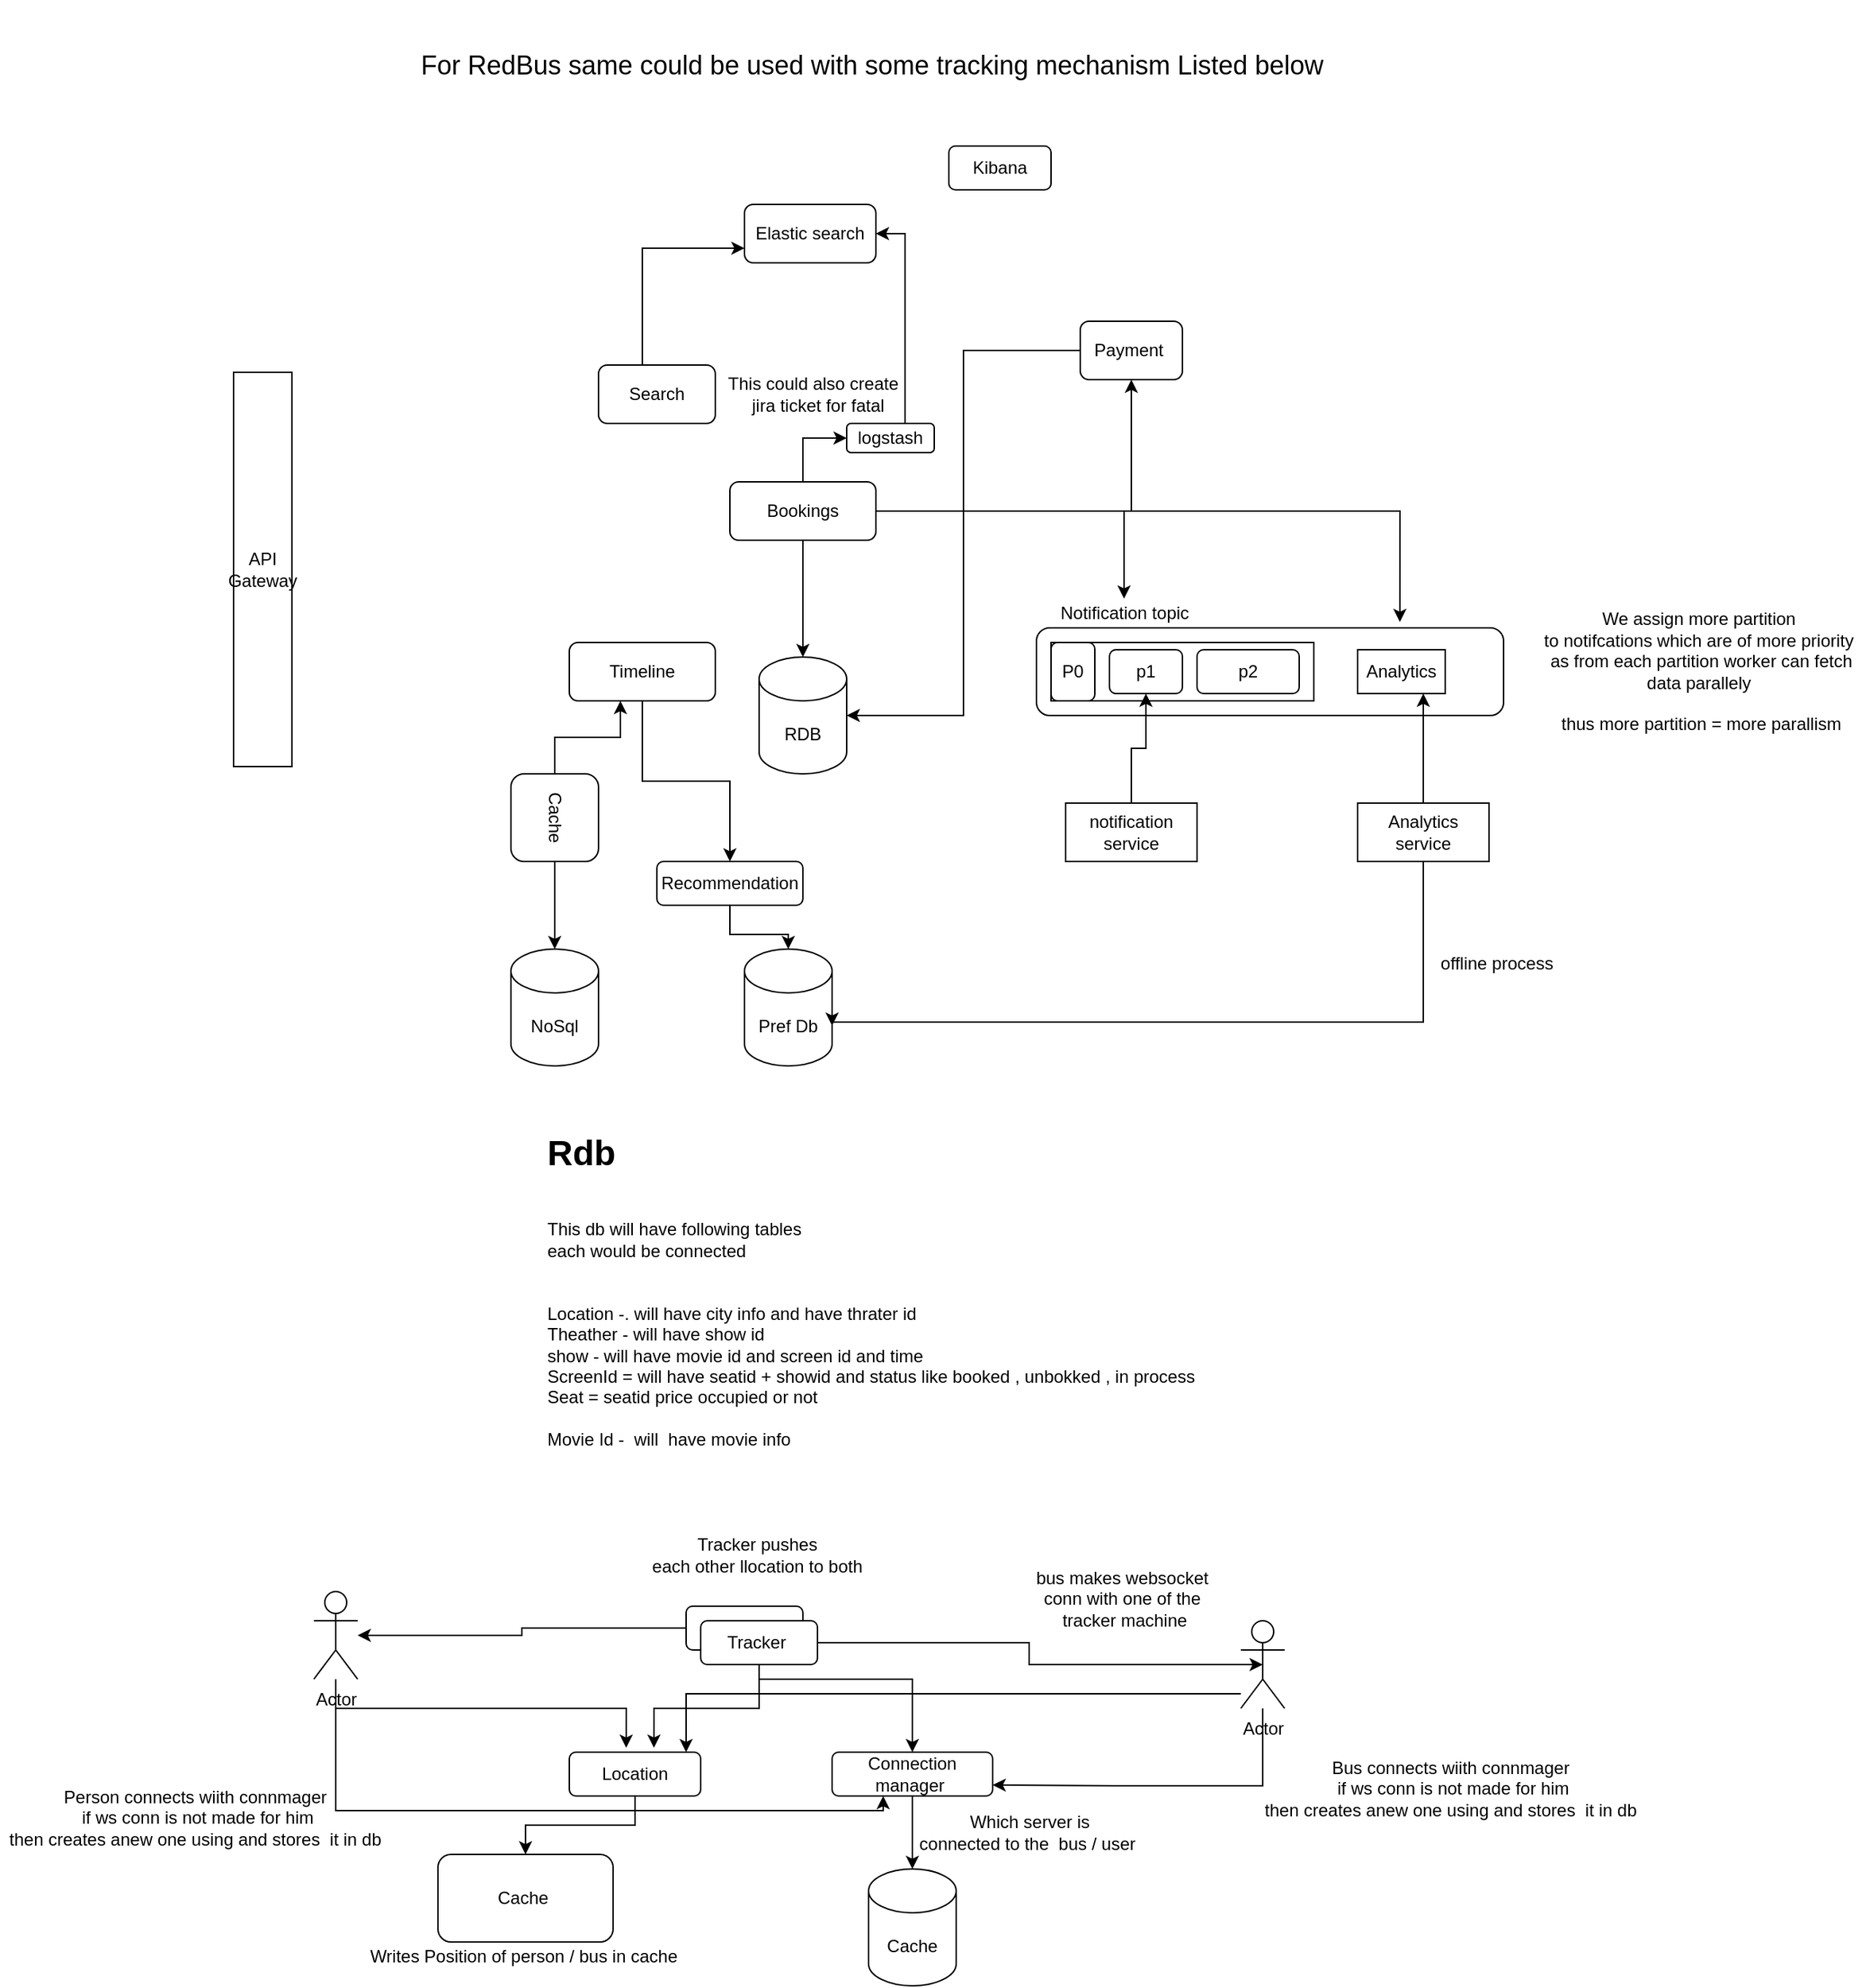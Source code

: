 <mxfile version="17.5.0" type="github"><diagram id="NhWN8IrUwCV51HmQjyq3" name="Page-1"><mxGraphModel dx="1108" dy="1634" grid="1" gridSize="10" guides="1" tooltips="1" connect="1" arrows="1" fold="1" page="1" pageScale="1" pageWidth="1920" pageHeight="1200" math="0" shadow="0"><root><mxCell id="0"/><mxCell id="1" parent="0"/><mxCell id="vQUW3lSwCaicsXPOgeBh-1" value="API&lt;br&gt;Gateway" style="rounded=0;whiteSpace=wrap;html=1;" vertex="1" parent="1"><mxGeometry x="160" y="155" width="40" height="270" as="geometry"/></mxCell><mxCell id="vQUW3lSwCaicsXPOgeBh-2" style="edgeStyle=orthogonalEdgeStyle;rounded=0;orthogonalLoop=1;jettySize=auto;html=1;entryX=0;entryY=0.75;entryDx=0;entryDy=0;" edge="1" parent="1" source="vQUW3lSwCaicsXPOgeBh-3" target="vQUW3lSwCaicsXPOgeBh-4"><mxGeometry relative="1" as="geometry"><Array as="points"><mxPoint x="440" y="70"/></Array></mxGeometry></mxCell><mxCell id="vQUW3lSwCaicsXPOgeBh-3" value="Search" style="rounded=1;whiteSpace=wrap;html=1;" vertex="1" parent="1"><mxGeometry x="410" y="150" width="80" height="40" as="geometry"/></mxCell><mxCell id="vQUW3lSwCaicsXPOgeBh-4" value="Elastic search" style="rounded=1;whiteSpace=wrap;html=1;" vertex="1" parent="1"><mxGeometry x="510" y="40" width="90" height="40" as="geometry"/></mxCell><mxCell id="vQUW3lSwCaicsXPOgeBh-5" style="edgeStyle=orthogonalEdgeStyle;rounded=0;orthogonalLoop=1;jettySize=auto;html=1;" edge="1" parent="1" source="vQUW3lSwCaicsXPOgeBh-10" target="vQUW3lSwCaicsXPOgeBh-11"><mxGeometry relative="1" as="geometry"/></mxCell><mxCell id="vQUW3lSwCaicsXPOgeBh-6" style="edgeStyle=orthogonalEdgeStyle;rounded=0;orthogonalLoop=1;jettySize=auto;html=1;entryX=0;entryY=0.5;entryDx=0;entryDy=0;" edge="1" parent="1" source="vQUW3lSwCaicsXPOgeBh-10" target="vQUW3lSwCaicsXPOgeBh-13"><mxGeometry relative="1" as="geometry"/></mxCell><mxCell id="vQUW3lSwCaicsXPOgeBh-7" style="edgeStyle=orthogonalEdgeStyle;rounded=0;orthogonalLoop=1;jettySize=auto;html=1;" edge="1" parent="1" source="vQUW3lSwCaicsXPOgeBh-10" target="vQUW3lSwCaicsXPOgeBh-27"><mxGeometry relative="1" as="geometry"/></mxCell><mxCell id="vQUW3lSwCaicsXPOgeBh-8" style="edgeStyle=orthogonalEdgeStyle;rounded=0;orthogonalLoop=1;jettySize=auto;html=1;entryX=0.778;entryY=-0.067;entryDx=0;entryDy=0;entryPerimeter=0;" edge="1" parent="1" source="vQUW3lSwCaicsXPOgeBh-10" target="vQUW3lSwCaicsXPOgeBh-25"><mxGeometry relative="1" as="geometry"/></mxCell><mxCell id="vQUW3lSwCaicsXPOgeBh-9" style="edgeStyle=orthogonalEdgeStyle;rounded=0;orthogonalLoop=1;jettySize=auto;html=1;entryX=0.5;entryY=1;entryDx=0;entryDy=0;" edge="1" parent="1" source="vQUW3lSwCaicsXPOgeBh-10" target="vQUW3lSwCaicsXPOgeBh-40"><mxGeometry relative="1" as="geometry"/></mxCell><mxCell id="vQUW3lSwCaicsXPOgeBh-10" value="Bookings" style="rounded=1;whiteSpace=wrap;html=1;" vertex="1" parent="1"><mxGeometry x="500" y="230" width="100" height="40" as="geometry"/></mxCell><mxCell id="vQUW3lSwCaicsXPOgeBh-11" value="RDB" style="shape=cylinder3;whiteSpace=wrap;html=1;boundedLbl=1;backgroundOutline=1;size=15;" vertex="1" parent="1"><mxGeometry x="520" y="350" width="60" height="80" as="geometry"/></mxCell><mxCell id="vQUW3lSwCaicsXPOgeBh-12" style="edgeStyle=orthogonalEdgeStyle;rounded=0;orthogonalLoop=1;jettySize=auto;html=1;entryX=1;entryY=0.5;entryDx=0;entryDy=0;" edge="1" parent="1" source="vQUW3lSwCaicsXPOgeBh-13" target="vQUW3lSwCaicsXPOgeBh-4"><mxGeometry relative="1" as="geometry"><Array as="points"><mxPoint x="620" y="60"/></Array></mxGeometry></mxCell><mxCell id="vQUW3lSwCaicsXPOgeBh-13" value="logstash" style="rounded=1;whiteSpace=wrap;html=1;" vertex="1" parent="1"><mxGeometry x="580" y="190" width="60" height="20" as="geometry"/></mxCell><mxCell id="vQUW3lSwCaicsXPOgeBh-14" value="Kibana" style="rounded=1;whiteSpace=wrap;html=1;" vertex="1" parent="1"><mxGeometry x="650" width="70" height="30" as="geometry"/></mxCell><mxCell id="vQUW3lSwCaicsXPOgeBh-15" value="This could also create&amp;nbsp;&amp;nbsp;&lt;br&gt;jira ticket for fatal" style="text;html=1;align=center;verticalAlign=middle;resizable=0;points=[];autosize=1;strokeColor=none;fillColor=none;" vertex="1" parent="1"><mxGeometry x="490" y="155" width="140" height="30" as="geometry"/></mxCell><mxCell id="vQUW3lSwCaicsXPOgeBh-16" value="NoSql" style="shape=cylinder3;whiteSpace=wrap;html=1;boundedLbl=1;backgroundOutline=1;size=15;" vertex="1" parent="1"><mxGeometry x="350" y="550" width="60" height="80" as="geometry"/></mxCell><mxCell id="vQUW3lSwCaicsXPOgeBh-17" style="edgeStyle=orthogonalEdgeStyle;rounded=0;orthogonalLoop=1;jettySize=auto;html=1;" edge="1" parent="1" source="vQUW3lSwCaicsXPOgeBh-19" target="vQUW3lSwCaicsXPOgeBh-16"><mxGeometry relative="1" as="geometry"/></mxCell><mxCell id="vQUW3lSwCaicsXPOgeBh-18" style="edgeStyle=orthogonalEdgeStyle;rounded=0;orthogonalLoop=1;jettySize=auto;html=1;entryX=0.35;entryY=1;entryDx=0;entryDy=0;entryPerimeter=0;" edge="1" parent="1" source="vQUW3lSwCaicsXPOgeBh-19" target="vQUW3lSwCaicsXPOgeBh-21"><mxGeometry relative="1" as="geometry"/></mxCell><mxCell id="vQUW3lSwCaicsXPOgeBh-19" value="Cache" style="rounded=1;whiteSpace=wrap;html=1;rotation=90;" vertex="1" parent="1"><mxGeometry x="350" y="430" width="60" height="60" as="geometry"/></mxCell><mxCell id="vQUW3lSwCaicsXPOgeBh-20" style="edgeStyle=orthogonalEdgeStyle;rounded=0;orthogonalLoop=1;jettySize=auto;html=1;entryX=0.5;entryY=0;entryDx=0;entryDy=0;" edge="1" parent="1" source="vQUW3lSwCaicsXPOgeBh-21" target="vQUW3lSwCaicsXPOgeBh-23"><mxGeometry relative="1" as="geometry"/></mxCell><mxCell id="vQUW3lSwCaicsXPOgeBh-21" value="Timeline" style="rounded=1;whiteSpace=wrap;html=1;" vertex="1" parent="1"><mxGeometry x="390" y="340" width="100" height="40" as="geometry"/></mxCell><mxCell id="vQUW3lSwCaicsXPOgeBh-22" style="edgeStyle=orthogonalEdgeStyle;rounded=0;orthogonalLoop=1;jettySize=auto;html=1;" edge="1" parent="1" source="vQUW3lSwCaicsXPOgeBh-23" target="vQUW3lSwCaicsXPOgeBh-24"><mxGeometry relative="1" as="geometry"/></mxCell><mxCell id="vQUW3lSwCaicsXPOgeBh-23" value="Recommendation" style="rounded=1;whiteSpace=wrap;html=1;" vertex="1" parent="1"><mxGeometry x="450" y="490" width="100" height="30" as="geometry"/></mxCell><mxCell id="vQUW3lSwCaicsXPOgeBh-24" value="Pref Db" style="shape=cylinder3;whiteSpace=wrap;html=1;boundedLbl=1;backgroundOutline=1;size=15;" vertex="1" parent="1"><mxGeometry x="510" y="550" width="60" height="80" as="geometry"/></mxCell><mxCell id="vQUW3lSwCaicsXPOgeBh-25" value="" style="rounded=1;whiteSpace=wrap;html=1;" vertex="1" parent="1"><mxGeometry x="710" y="330" width="320" height="60" as="geometry"/></mxCell><mxCell id="vQUW3lSwCaicsXPOgeBh-26" value="" style="rounded=0;whiteSpace=wrap;html=1;" vertex="1" parent="1"><mxGeometry x="720" y="340" width="180" height="40" as="geometry"/></mxCell><mxCell id="vQUW3lSwCaicsXPOgeBh-27" value="Notification topic" style="text;html=1;align=center;verticalAlign=middle;resizable=0;points=[];autosize=1;strokeColor=none;fillColor=none;" vertex="1" parent="1"><mxGeometry x="720" y="310" width="100" height="20" as="geometry"/></mxCell><mxCell id="vQUW3lSwCaicsXPOgeBh-28" value="" style="group" vertex="1" connectable="0" parent="1"><mxGeometry x="720" y="340" width="170" height="40" as="geometry"/></mxCell><mxCell id="vQUW3lSwCaicsXPOgeBh-29" value="P0" style="rounded=1;whiteSpace=wrap;html=1;" vertex="1" parent="vQUW3lSwCaicsXPOgeBh-28"><mxGeometry width="30" height="40" as="geometry"/></mxCell><mxCell id="vQUW3lSwCaicsXPOgeBh-30" value="p1" style="rounded=1;whiteSpace=wrap;html=1;" vertex="1" parent="vQUW3lSwCaicsXPOgeBh-28"><mxGeometry x="40" y="5" width="50" height="30" as="geometry"/></mxCell><mxCell id="vQUW3lSwCaicsXPOgeBh-31" value="p2" style="rounded=1;whiteSpace=wrap;html=1;" vertex="1" parent="vQUW3lSwCaicsXPOgeBh-28"><mxGeometry x="100" y="5" width="70" height="30" as="geometry"/></mxCell><mxCell id="vQUW3lSwCaicsXPOgeBh-32" value="Analytics" style="rounded=0;whiteSpace=wrap;html=1;" vertex="1" parent="1"><mxGeometry x="930" y="345" width="60" height="30" as="geometry"/></mxCell><mxCell id="vQUW3lSwCaicsXPOgeBh-33" style="edgeStyle=orthogonalEdgeStyle;rounded=0;orthogonalLoop=1;jettySize=auto;html=1;entryX=0.5;entryY=1;entryDx=0;entryDy=0;" edge="1" parent="1" source="vQUW3lSwCaicsXPOgeBh-34" target="vQUW3lSwCaicsXPOgeBh-30"><mxGeometry relative="1" as="geometry"/></mxCell><mxCell id="vQUW3lSwCaicsXPOgeBh-34" value="notification service" style="rounded=0;whiteSpace=wrap;html=1;" vertex="1" parent="1"><mxGeometry x="730" y="450" width="90" height="40" as="geometry"/></mxCell><mxCell id="vQUW3lSwCaicsXPOgeBh-35" style="edgeStyle=orthogonalEdgeStyle;rounded=0;orthogonalLoop=1;jettySize=auto;html=1;entryX=0.75;entryY=1;entryDx=0;entryDy=0;" edge="1" parent="1" source="vQUW3lSwCaicsXPOgeBh-37" target="vQUW3lSwCaicsXPOgeBh-32"><mxGeometry relative="1" as="geometry"/></mxCell><mxCell id="vQUW3lSwCaicsXPOgeBh-36" style="edgeStyle=orthogonalEdgeStyle;rounded=0;orthogonalLoop=1;jettySize=auto;html=1;entryX=1;entryY=0;entryDx=0;entryDy=52.5;entryPerimeter=0;" edge="1" parent="1" source="vQUW3lSwCaicsXPOgeBh-37" target="vQUW3lSwCaicsXPOgeBh-24"><mxGeometry relative="1" as="geometry"><Array as="points"><mxPoint x="975" y="600"/><mxPoint x="570" y="600"/></Array></mxGeometry></mxCell><mxCell id="vQUW3lSwCaicsXPOgeBh-37" value="Analytics&lt;br&gt;service" style="rounded=0;whiteSpace=wrap;html=1;" vertex="1" parent="1"><mxGeometry x="930" y="450" width="90" height="40" as="geometry"/></mxCell><mxCell id="vQUW3lSwCaicsXPOgeBh-38" value="offline process" style="text;html=1;align=center;verticalAlign=middle;resizable=0;points=[];autosize=1;strokeColor=none;fillColor=none;" vertex="1" parent="1"><mxGeometry x="980" y="550" width="90" height="20" as="geometry"/></mxCell><mxCell id="vQUW3lSwCaicsXPOgeBh-39" style="edgeStyle=orthogonalEdgeStyle;rounded=0;orthogonalLoop=1;jettySize=auto;html=1;exitX=0;exitY=0.5;exitDx=0;exitDy=0;entryX=1;entryY=0.5;entryDx=0;entryDy=0;entryPerimeter=0;" edge="1" parent="1" source="vQUW3lSwCaicsXPOgeBh-40" target="vQUW3lSwCaicsXPOgeBh-11"><mxGeometry relative="1" as="geometry"/></mxCell><mxCell id="vQUW3lSwCaicsXPOgeBh-40" value="Payment&amp;nbsp;" style="rounded=1;whiteSpace=wrap;html=1;" vertex="1" parent="1"><mxGeometry x="740" y="120" width="70" height="40" as="geometry"/></mxCell><mxCell id="vQUW3lSwCaicsXPOgeBh-41" value="We assign more partition&amp;nbsp;&lt;br&gt;to notifcations which are of more priority&amp;nbsp;&lt;br&gt;as from each partition worker can fetch&lt;br&gt;data parallely&amp;nbsp;&lt;br&gt;&lt;br&gt;thus more partition = more parallism" style="text;html=1;align=center;verticalAlign=middle;resizable=0;points=[];autosize=1;strokeColor=none;fillColor=none;" vertex="1" parent="1"><mxGeometry x="1050" y="315" width="230" height="90" as="geometry"/></mxCell><mxCell id="vQUW3lSwCaicsXPOgeBh-42" value="&lt;h1&gt;Rdb&lt;/h1&gt;&lt;div&gt;&lt;br&gt;&lt;/div&gt;&lt;div&gt;This db will have following tables&amp;nbsp;&lt;/div&gt;&lt;div&gt;each would be connected&amp;nbsp;&lt;/div&gt;&lt;div&gt;&lt;br&gt;&lt;/div&gt;&lt;div&gt;&lt;br&gt;&lt;/div&gt;&lt;div&gt;Location -. will have city info and have thrater id&amp;nbsp;&lt;/div&gt;&lt;div&gt;Theather - will have show id&amp;nbsp;&lt;/div&gt;&lt;div&gt;show - will have movie id and screen id and time&amp;nbsp;&lt;/div&gt;&lt;div&gt;ScreenId = will have seatid + showid and status like booked , unbokked , in process&lt;/div&gt;&lt;div&gt;Seat = seatid price occupied or not&amp;nbsp;&lt;/div&gt;&lt;div&gt;&lt;br&gt;&lt;/div&gt;&lt;div&gt;Movie Id -&amp;nbsp; will&amp;nbsp; have movie info&amp;nbsp;&lt;/div&gt;" style="text;html=1;strokeColor=none;fillColor=none;spacing=5;spacingTop=-20;whiteSpace=wrap;overflow=hidden;rounded=0;" vertex="1" parent="1"><mxGeometry x="370" y="670" width="550" height="280" as="geometry"/></mxCell><mxCell id="vQUW3lSwCaicsXPOgeBh-43" value="&lt;font style=&quot;font-size: 18px&quot;&gt;For RedBus same could be used with some tracking mechanism Listed below&amp;nbsp;&lt;/font&gt;" style="text;html=1;strokeColor=none;fillColor=none;align=center;verticalAlign=middle;whiteSpace=wrap;rounded=0;" vertex="1" parent="1"><mxGeometry x="240" y="-100" width="720" height="90" as="geometry"/></mxCell><mxCell id="vQUW3lSwCaicsXPOgeBh-44" style="edgeStyle=orthogonalEdgeStyle;rounded=0;orthogonalLoop=1;jettySize=auto;html=1;" edge="1" parent="1" source="vQUW3lSwCaicsXPOgeBh-45" target="vQUW3lSwCaicsXPOgeBh-46"><mxGeometry relative="1" as="geometry"/></mxCell><mxCell id="vQUW3lSwCaicsXPOgeBh-45" value="Connection manager&amp;nbsp;" style="rounded=1;whiteSpace=wrap;html=1;" vertex="1" parent="1"><mxGeometry x="570" y="1100" width="110" height="30" as="geometry"/></mxCell><mxCell id="vQUW3lSwCaicsXPOgeBh-46" value="Cache" style="shape=cylinder3;whiteSpace=wrap;html=1;boundedLbl=1;backgroundOutline=1;size=15;" vertex="1" parent="1"><mxGeometry x="595" y="1180" width="60" height="80" as="geometry"/></mxCell><mxCell id="vQUW3lSwCaicsXPOgeBh-47" value="Which server is &lt;br&gt;connected to the&amp;nbsp; bus / user&amp;nbsp;" style="text;html=1;align=center;verticalAlign=middle;resizable=0;points=[];autosize=1;strokeColor=none;fillColor=none;" vertex="1" parent="1"><mxGeometry x="620" y="1140" width="170" height="30" as="geometry"/></mxCell><mxCell id="vQUW3lSwCaicsXPOgeBh-48" style="edgeStyle=orthogonalEdgeStyle;rounded=0;orthogonalLoop=1;jettySize=auto;html=1;entryX=0.5;entryY=0;entryDx=0;entryDy=0;" edge="1" parent="1" source="vQUW3lSwCaicsXPOgeBh-49" target="vQUW3lSwCaicsXPOgeBh-50"><mxGeometry relative="1" as="geometry"/></mxCell><mxCell id="vQUW3lSwCaicsXPOgeBh-49" value="Location" style="rounded=1;whiteSpace=wrap;html=1;" vertex="1" parent="1"><mxGeometry x="390" y="1100" width="90" height="30" as="geometry"/></mxCell><mxCell id="vQUW3lSwCaicsXPOgeBh-50" value="Cache&amp;nbsp;" style="rounded=1;whiteSpace=wrap;html=1;" vertex="1" parent="1"><mxGeometry x="300" y="1170" width="120" height="60" as="geometry"/></mxCell><mxCell id="vQUW3lSwCaicsXPOgeBh-51" value="Writes Position of person / bus in cache&amp;nbsp;" style="text;html=1;align=center;verticalAlign=middle;resizable=0;points=[];autosize=1;strokeColor=none;fillColor=none;" vertex="1" parent="1"><mxGeometry x="245" y="1230" width="230" height="20" as="geometry"/></mxCell><mxCell id="vQUW3lSwCaicsXPOgeBh-52" value="" style="group" vertex="1" connectable="0" parent="1"><mxGeometry x="470" y="1000" width="90" height="40" as="geometry"/></mxCell><mxCell id="vQUW3lSwCaicsXPOgeBh-53" value="Tracker&amp;nbsp;" style="rounded=1;whiteSpace=wrap;html=1;" vertex="1" parent="vQUW3lSwCaicsXPOgeBh-52"><mxGeometry width="80" height="30" as="geometry"/></mxCell><mxCell id="vQUW3lSwCaicsXPOgeBh-54" value="Tracker&amp;nbsp;" style="rounded=1;whiteSpace=wrap;html=1;" vertex="1" parent="vQUW3lSwCaicsXPOgeBh-52"><mxGeometry x="10" y="10" width="80" height="30" as="geometry"/></mxCell><mxCell id="vQUW3lSwCaicsXPOgeBh-55" style="edgeStyle=orthogonalEdgeStyle;rounded=0;orthogonalLoop=1;jettySize=auto;html=1;" edge="1" parent="1" source="vQUW3lSwCaicsXPOgeBh-57"><mxGeometry relative="1" as="geometry"><mxPoint x="470" y="1100" as="targetPoint"/><Array as="points"><mxPoint x="470" y="1060"/><mxPoint x="470" y="1100"/></Array></mxGeometry></mxCell><mxCell id="vQUW3lSwCaicsXPOgeBh-56" style="edgeStyle=orthogonalEdgeStyle;rounded=0;orthogonalLoop=1;jettySize=auto;html=1;entryX=1;entryY=0.75;entryDx=0;entryDy=0;" edge="1" parent="1" source="vQUW3lSwCaicsXPOgeBh-57" target="vQUW3lSwCaicsXPOgeBh-45"><mxGeometry relative="1" as="geometry"><Array as="points"><mxPoint x="865" y="1123"/><mxPoint x="765" y="1123"/></Array></mxGeometry></mxCell><mxCell id="vQUW3lSwCaicsXPOgeBh-57" value="Actor" style="shape=umlActor;verticalLabelPosition=bottom;verticalAlign=top;html=1;outlineConnect=0;" vertex="1" parent="1"><mxGeometry x="850" y="1010" width="30" height="60" as="geometry"/></mxCell><mxCell id="vQUW3lSwCaicsXPOgeBh-58" value="bus makes websocket&amp;nbsp;&lt;br&gt;conn with one of the&amp;nbsp;&lt;br&gt;tracker machine" style="text;html=1;align=center;verticalAlign=middle;resizable=0;points=[];autosize=1;strokeColor=none;fillColor=none;" vertex="1" parent="1"><mxGeometry x="700" y="970" width="140" height="50" as="geometry"/></mxCell><mxCell id="vQUW3lSwCaicsXPOgeBh-59" style="edgeStyle=orthogonalEdgeStyle;rounded=0;orthogonalLoop=1;jettySize=auto;html=1;entryX=0.433;entryY=-0.1;entryDx=0;entryDy=0;entryPerimeter=0;" edge="1" parent="1" source="vQUW3lSwCaicsXPOgeBh-61" target="vQUW3lSwCaicsXPOgeBh-49"><mxGeometry relative="1" as="geometry"><Array as="points"><mxPoint x="230" y="1070"/><mxPoint x="429" y="1070"/></Array></mxGeometry></mxCell><mxCell id="vQUW3lSwCaicsXPOgeBh-60" style="edgeStyle=orthogonalEdgeStyle;rounded=0;orthogonalLoop=1;jettySize=auto;html=1;" edge="1" parent="1" source="vQUW3lSwCaicsXPOgeBh-61"><mxGeometry relative="1" as="geometry"><mxPoint x="605" y="1130" as="targetPoint"/><Array as="points"><mxPoint x="230" y="1140"/><mxPoint x="605" y="1140"/></Array></mxGeometry></mxCell><mxCell id="vQUW3lSwCaicsXPOgeBh-61" value="Actor" style="shape=umlActor;verticalLabelPosition=bottom;verticalAlign=top;html=1;outlineConnect=0;" vertex="1" parent="1"><mxGeometry x="215" y="990" width="30" height="60" as="geometry"/></mxCell><mxCell id="vQUW3lSwCaicsXPOgeBh-62" value="Person connects wiith connmager&amp;nbsp;&lt;br&gt;if ws conn is not made for him&lt;br&gt;then creates anew one using and stores&amp;nbsp; it in db&amp;nbsp;" style="text;html=1;align=center;verticalAlign=middle;resizable=0;points=[];autosize=1;strokeColor=none;fillColor=none;" vertex="1" parent="1"><mxGeometry y="1120" width="270" height="50" as="geometry"/></mxCell><mxCell id="vQUW3lSwCaicsXPOgeBh-63" style="edgeStyle=orthogonalEdgeStyle;rounded=0;orthogonalLoop=1;jettySize=auto;html=1;" edge="1" parent="1" source="vQUW3lSwCaicsXPOgeBh-53" target="vQUW3lSwCaicsXPOgeBh-61"><mxGeometry relative="1" as="geometry"/></mxCell><mxCell id="vQUW3lSwCaicsXPOgeBh-64" value="Bus connects wiith connmager&amp;nbsp;&lt;br&gt;if ws conn is not made for him&lt;br&gt;then creates anew one using and stores&amp;nbsp; it in db&amp;nbsp;" style="text;html=1;align=center;verticalAlign=middle;resizable=0;points=[];autosize=1;strokeColor=none;fillColor=none;" vertex="1" parent="1"><mxGeometry x="860" y="1100" width="270" height="50" as="geometry"/></mxCell><mxCell id="vQUW3lSwCaicsXPOgeBh-65" style="edgeStyle=orthogonalEdgeStyle;rounded=0;orthogonalLoop=1;jettySize=auto;html=1;exitX=1;exitY=0.5;exitDx=0;exitDy=0;entryX=0.5;entryY=0.5;entryDx=0;entryDy=0;entryPerimeter=0;" edge="1" parent="1" source="vQUW3lSwCaicsXPOgeBh-54" target="vQUW3lSwCaicsXPOgeBh-57"><mxGeometry relative="1" as="geometry"/></mxCell><mxCell id="vQUW3lSwCaicsXPOgeBh-66" value="Tracker pushes&amp;nbsp;&lt;br&gt;each other llocation to both&amp;nbsp;" style="text;html=1;align=center;verticalAlign=middle;resizable=0;points=[];autosize=1;strokeColor=none;fillColor=none;" vertex="1" parent="1"><mxGeometry x="440" y="950" width="160" height="30" as="geometry"/></mxCell><mxCell id="vQUW3lSwCaicsXPOgeBh-67" style="edgeStyle=orthogonalEdgeStyle;rounded=0;orthogonalLoop=1;jettySize=auto;html=1;" edge="1" parent="1" source="vQUW3lSwCaicsXPOgeBh-54" target="vQUW3lSwCaicsXPOgeBh-45"><mxGeometry relative="1" as="geometry"><Array as="points"><mxPoint x="520" y="1050"/><mxPoint x="625" y="1050"/></Array></mxGeometry></mxCell><mxCell id="vQUW3lSwCaicsXPOgeBh-68" style="edgeStyle=orthogonalEdgeStyle;rounded=0;orthogonalLoop=1;jettySize=auto;html=1;entryX=0.644;entryY=-0.1;entryDx=0;entryDy=0;entryPerimeter=0;" edge="1" parent="1" source="vQUW3lSwCaicsXPOgeBh-54" target="vQUW3lSwCaicsXPOgeBh-49"><mxGeometry relative="1" as="geometry"/></mxCell></root></mxGraphModel></diagram></mxfile>